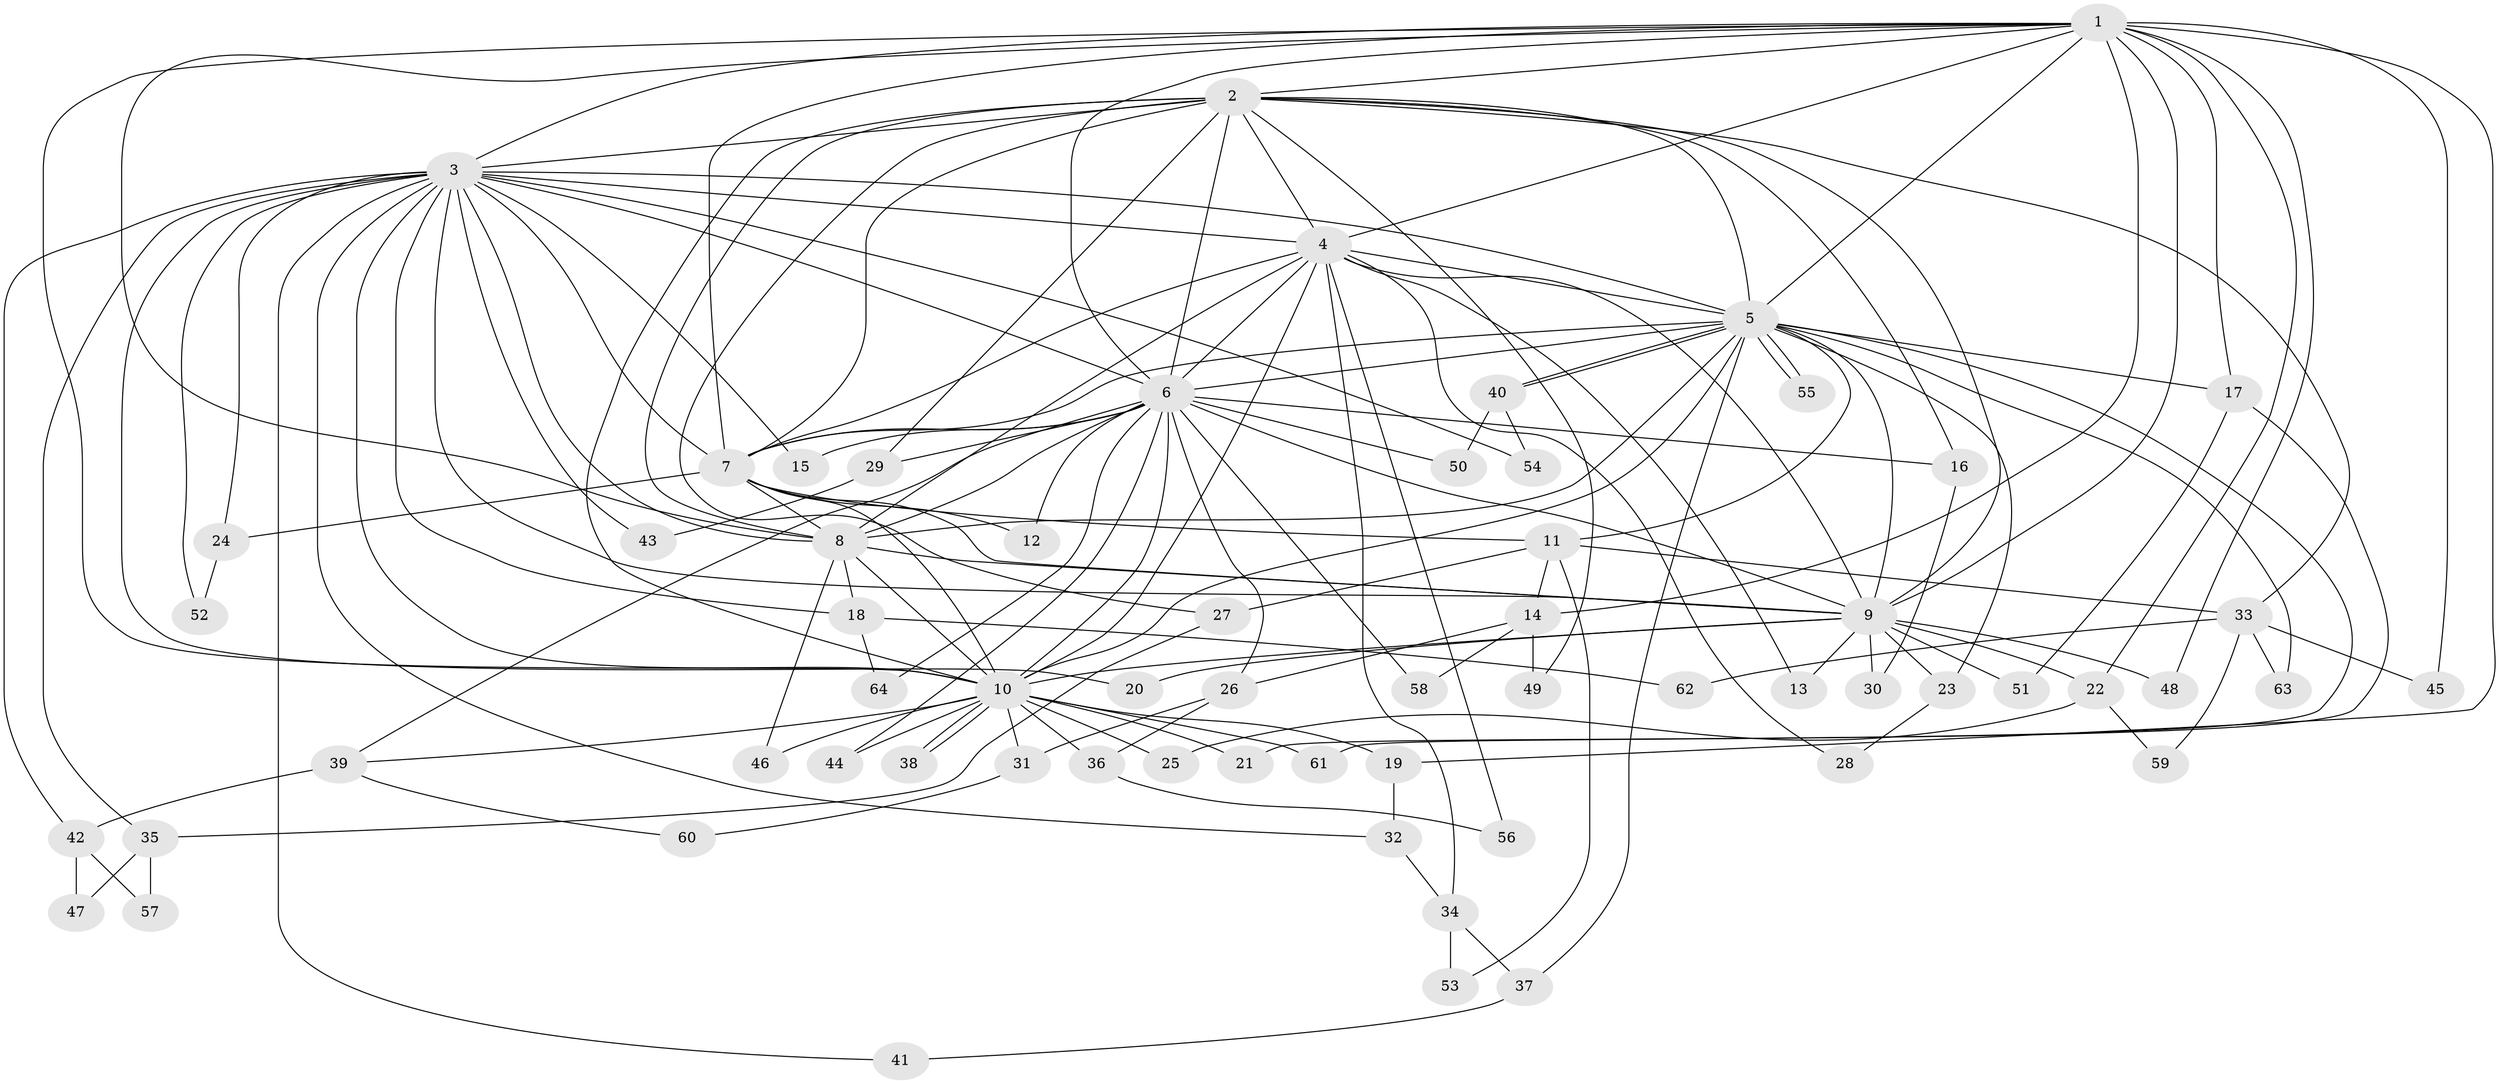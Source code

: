// coarse degree distribution, {18: 0.05263157894736842, 4: 0.05263157894736842, 6: 0.05263157894736842, 1: 0.3684210526315789, 2: 0.42105263157894735, 3: 0.05263157894736842}
// Generated by graph-tools (version 1.1) at 2025/17/03/04/25 18:17:26]
// undirected, 64 vertices, 153 edges
graph export_dot {
graph [start="1"]
  node [color=gray90,style=filled];
  1;
  2;
  3;
  4;
  5;
  6;
  7;
  8;
  9;
  10;
  11;
  12;
  13;
  14;
  15;
  16;
  17;
  18;
  19;
  20;
  21;
  22;
  23;
  24;
  25;
  26;
  27;
  28;
  29;
  30;
  31;
  32;
  33;
  34;
  35;
  36;
  37;
  38;
  39;
  40;
  41;
  42;
  43;
  44;
  45;
  46;
  47;
  48;
  49;
  50;
  51;
  52;
  53;
  54;
  55;
  56;
  57;
  58;
  59;
  60;
  61;
  62;
  63;
  64;
  1 -- 2;
  1 -- 3;
  1 -- 4;
  1 -- 5;
  1 -- 6;
  1 -- 7;
  1 -- 8;
  1 -- 9;
  1 -- 10;
  1 -- 14;
  1 -- 17;
  1 -- 19;
  1 -- 22;
  1 -- 45;
  1 -- 48;
  2 -- 3;
  2 -- 4;
  2 -- 5;
  2 -- 6;
  2 -- 7;
  2 -- 8;
  2 -- 9;
  2 -- 10;
  2 -- 16;
  2 -- 27;
  2 -- 29;
  2 -- 33;
  2 -- 49;
  3 -- 4;
  3 -- 5;
  3 -- 6;
  3 -- 7;
  3 -- 8;
  3 -- 9;
  3 -- 10;
  3 -- 15;
  3 -- 18;
  3 -- 20;
  3 -- 24;
  3 -- 32;
  3 -- 35;
  3 -- 41;
  3 -- 42;
  3 -- 43;
  3 -- 52;
  3 -- 54;
  4 -- 5;
  4 -- 6;
  4 -- 7;
  4 -- 8;
  4 -- 9;
  4 -- 10;
  4 -- 13;
  4 -- 28;
  4 -- 34;
  4 -- 56;
  5 -- 6;
  5 -- 7;
  5 -- 8;
  5 -- 9;
  5 -- 10;
  5 -- 11;
  5 -- 17;
  5 -- 21;
  5 -- 23;
  5 -- 37;
  5 -- 40;
  5 -- 40;
  5 -- 55;
  5 -- 55;
  5 -- 63;
  6 -- 7;
  6 -- 8;
  6 -- 9;
  6 -- 10;
  6 -- 12;
  6 -- 15;
  6 -- 16;
  6 -- 26;
  6 -- 29;
  6 -- 39;
  6 -- 44;
  6 -- 50;
  6 -- 58;
  6 -- 64;
  7 -- 8;
  7 -- 9;
  7 -- 10;
  7 -- 11;
  7 -- 12;
  7 -- 24;
  8 -- 9;
  8 -- 10;
  8 -- 18;
  8 -- 46;
  9 -- 10;
  9 -- 13;
  9 -- 20;
  9 -- 22;
  9 -- 23;
  9 -- 30;
  9 -- 48;
  9 -- 51;
  10 -- 19;
  10 -- 21;
  10 -- 25;
  10 -- 31;
  10 -- 36;
  10 -- 38;
  10 -- 38;
  10 -- 39;
  10 -- 44;
  10 -- 46;
  10 -- 61;
  11 -- 14;
  11 -- 27;
  11 -- 33;
  11 -- 53;
  14 -- 26;
  14 -- 49;
  14 -- 58;
  16 -- 30;
  17 -- 51;
  17 -- 61;
  18 -- 62;
  18 -- 64;
  19 -- 32;
  22 -- 25;
  22 -- 59;
  23 -- 28;
  24 -- 52;
  26 -- 31;
  26 -- 36;
  27 -- 35;
  29 -- 43;
  31 -- 60;
  32 -- 34;
  33 -- 45;
  33 -- 59;
  33 -- 62;
  33 -- 63;
  34 -- 37;
  34 -- 53;
  35 -- 47;
  35 -- 57;
  36 -- 56;
  37 -- 41;
  39 -- 42;
  39 -- 60;
  40 -- 50;
  40 -- 54;
  42 -- 47;
  42 -- 57;
}
